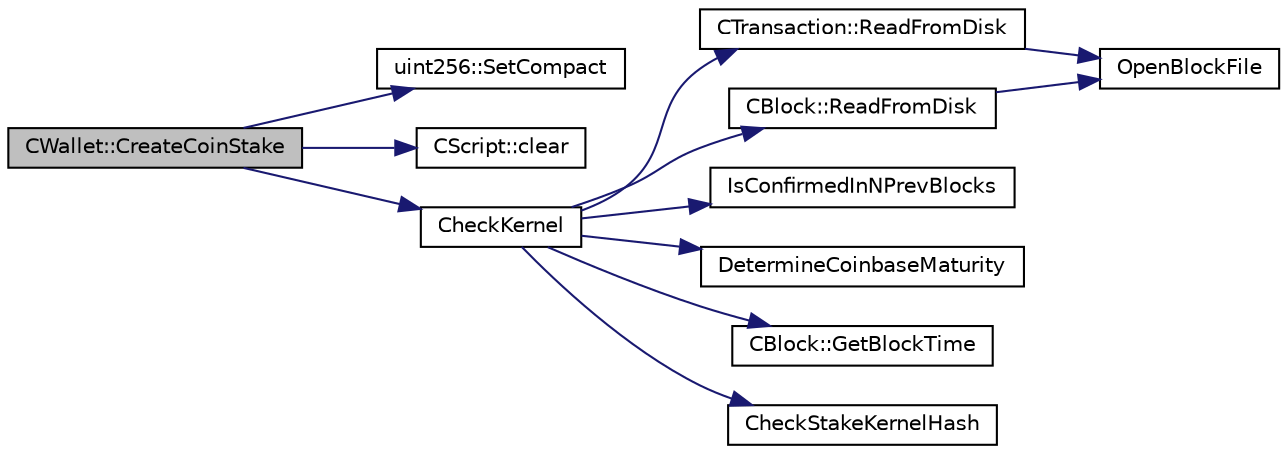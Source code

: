 digraph "CWallet::CreateCoinStake"
{
  edge [fontname="Helvetica",fontsize="10",labelfontname="Helvetica",labelfontsize="10"];
  node [fontname="Helvetica",fontsize="10",shape=record];
  rankdir="LR";
  Node242 [label="CWallet::CreateCoinStake",height=0.2,width=0.4,color="black", fillcolor="grey75", style="filled", fontcolor="black"];
  Node242 -> Node243 [color="midnightblue",fontsize="10",style="solid",fontname="Helvetica"];
  Node243 [label="uint256::SetCompact",height=0.2,width=0.4,color="black", fillcolor="white", style="filled",URL="$d2/d86/classuint256.html#a54bc91c8535c43f881bba1fdb11ca7fa",tooltip="The \"compact\" format is a representation of a whole number N using an unsigned 32bit number similar t..."];
  Node242 -> Node244 [color="midnightblue",fontsize="10",style="solid",fontname="Helvetica"];
  Node244 [label="CScript::clear",height=0.2,width=0.4,color="black", fillcolor="white", style="filled",URL="$d9/d4b/class_c_script.html#a7b2baf842621f07c4939408acf63377c"];
  Node242 -> Node245 [color="midnightblue",fontsize="10",style="solid",fontname="Helvetica"];
  Node245 [label="CheckKernel",height=0.2,width=0.4,color="black", fillcolor="white", style="filled",URL="$d1/df6/stake_8cpp.html#afda24c84e30a494d6b63c3a9651579ae"];
  Node245 -> Node246 [color="midnightblue",fontsize="10",style="solid",fontname="Helvetica"];
  Node246 [label="CTransaction::ReadFromDisk",height=0.2,width=0.4,color="black", fillcolor="white", style="filled",URL="$df/d43/class_c_transaction.html#ad9d526afecbd816c385343f60c5352fd"];
  Node246 -> Node247 [color="midnightblue",fontsize="10",style="solid",fontname="Helvetica"];
  Node247 [label="OpenBlockFile",height=0.2,width=0.4,color="black", fillcolor="white", style="filled",URL="$d4/dbf/main_8h.html#acaa494f20aefb99c5f5f9022a97d0040"];
  Node245 -> Node248 [color="midnightblue",fontsize="10",style="solid",fontname="Helvetica"];
  Node248 [label="CBlock::ReadFromDisk",height=0.2,width=0.4,color="black", fillcolor="white", style="filled",URL="$d3/d51/class_c_block.html#a77a1b1e9902e1e557d762f5a5f325cd8"];
  Node248 -> Node247 [color="midnightblue",fontsize="10",style="solid",fontname="Helvetica"];
  Node245 -> Node249 [color="midnightblue",fontsize="10",style="solid",fontname="Helvetica"];
  Node249 [label="IsConfirmedInNPrevBlocks",height=0.2,width=0.4,color="black", fillcolor="white", style="filled",URL="$d1/df6/stake_8cpp.html#a22e712bbf635a69ba8dd7ae004d2697b"];
  Node245 -> Node250 [color="midnightblue",fontsize="10",style="solid",fontname="Helvetica"];
  Node250 [label="DetermineCoinbaseMaturity",height=0.2,width=0.4,color="black", fillcolor="white", style="filled",URL="$d1/d08/proofs_8cpp.html#a97478c8207cae73889a6b1fbbc3c67e3",tooltip="Determine Coinbase Maturity (generally not a good idea - done so to increase speed) ..."];
  Node245 -> Node251 [color="midnightblue",fontsize="10",style="solid",fontname="Helvetica"];
  Node251 [label="CBlock::GetBlockTime",height=0.2,width=0.4,color="black", fillcolor="white", style="filled",URL="$d3/d51/class_c_block.html#a4fa8201373b08e0ee4b4c678b8f2c4aa"];
  Node245 -> Node252 [color="midnightblue",fontsize="10",style="solid",fontname="Helvetica"];
  Node252 [label="CheckStakeKernelHash",height=0.2,width=0.4,color="black", fillcolor="white", style="filled",URL="$d1/df6/stake_8cpp.html#a40b6982bd755610b7829746a193ee619"];
}
